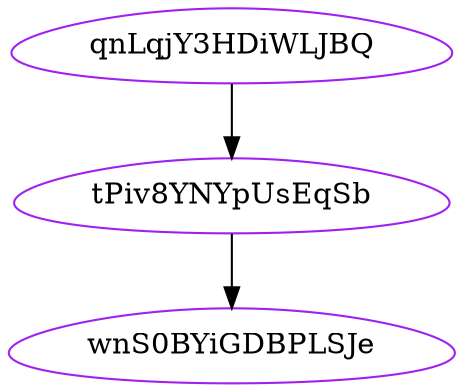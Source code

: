 digraph G{ 
 node [shape = egg, color = purple];
NodoqnLqjY3HDiWLJBQ [ label = "qnLqjY3HDiWLJBQ"  ]; 
NodotPiv8YNYpUsEqSb [ label = "tPiv8YNYpUsEqSb"  ]; 
NodownS0BYiGDBPLSJe [ label = "wnS0BYiGDBPLSJe"  ]; 
NodoqnLqjY3HDiWLJBQ-> NodotPiv8YNYpUsEqSb; 
NodotPiv8YNYpUsEqSb-> NodownS0BYiGDBPLSJe; 
}